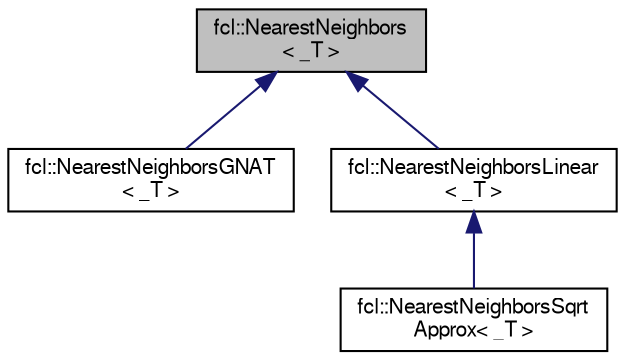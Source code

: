 digraph "fcl::NearestNeighbors&lt; _T &gt;"
{
  edge [fontname="FreeSans",fontsize="10",labelfontname="FreeSans",labelfontsize="10"];
  node [fontname="FreeSans",fontsize="10",shape=record];
  Node1 [label="fcl::NearestNeighbors\l\< _T \>",height=0.2,width=0.4,color="black", fillcolor="grey75", style="filled" fontcolor="black"];
  Node1 -> Node2 [dir="back",color="midnightblue",fontsize="10",style="solid",fontname="FreeSans"];
  Node2 [label="fcl::NearestNeighborsGNAT\l\< _T \>",height=0.2,width=0.4,color="black", fillcolor="white", style="filled",URL="$a00127.html",tooltip="Geometric Near-neighbor Access Tree (GNAT), a data structure for nearest neighbor search..."];
  Node1 -> Node3 [dir="back",color="midnightblue",fontsize="10",style="solid",fontname="FreeSans"];
  Node3 [label="fcl::NearestNeighborsLinear\l\< _T \>",height=0.2,width=0.4,color="black", fillcolor="white", style="filled",URL="$a00128.html",tooltip="A nearest neighbors datastructure that uses linear search. "];
  Node3 -> Node4 [dir="back",color="midnightblue",fontsize="10",style="solid",fontname="FreeSans"];
  Node4 [label="fcl::NearestNeighborsSqrt\lApprox\< _T \>",height=0.2,width=0.4,color="black", fillcolor="white", style="filled",URL="$a00129.html",tooltip="A nearest neighbors datastructure that uses linear search. "];
}
